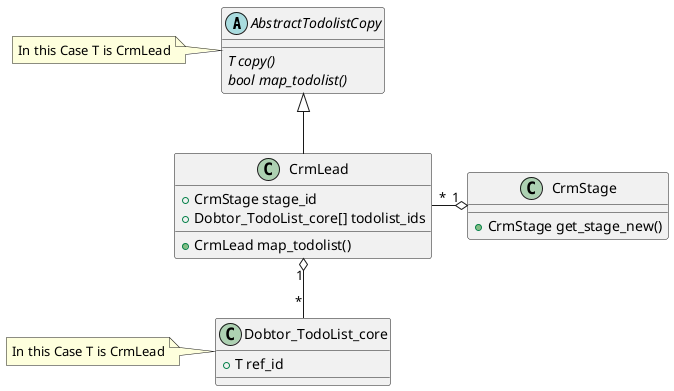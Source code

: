 @startuml
abstract class AbstractTodolistCopy {
    {abstract} T copy()
    {abstract} bool map_todolist()
}
note left: In this Case T is CrmLead

Class CrmLead {
    + CrmStage stage_id
    + CrmLead map_todolist()
    + Dobtor_TodoList_core[] todolist_ids
}

Class Dobtor_TodoList_core {
    + T ref_id
}
note left: In this Case T is CrmLead

Class CrmStage {
    + CrmStage get_stage_new()
}


AbstractTodolistCopy <|-- CrmLead
CrmLead "*" -o "1" CrmStage
CrmLead "1" o-- "*" Dobtor_TodoList_core
@enduml